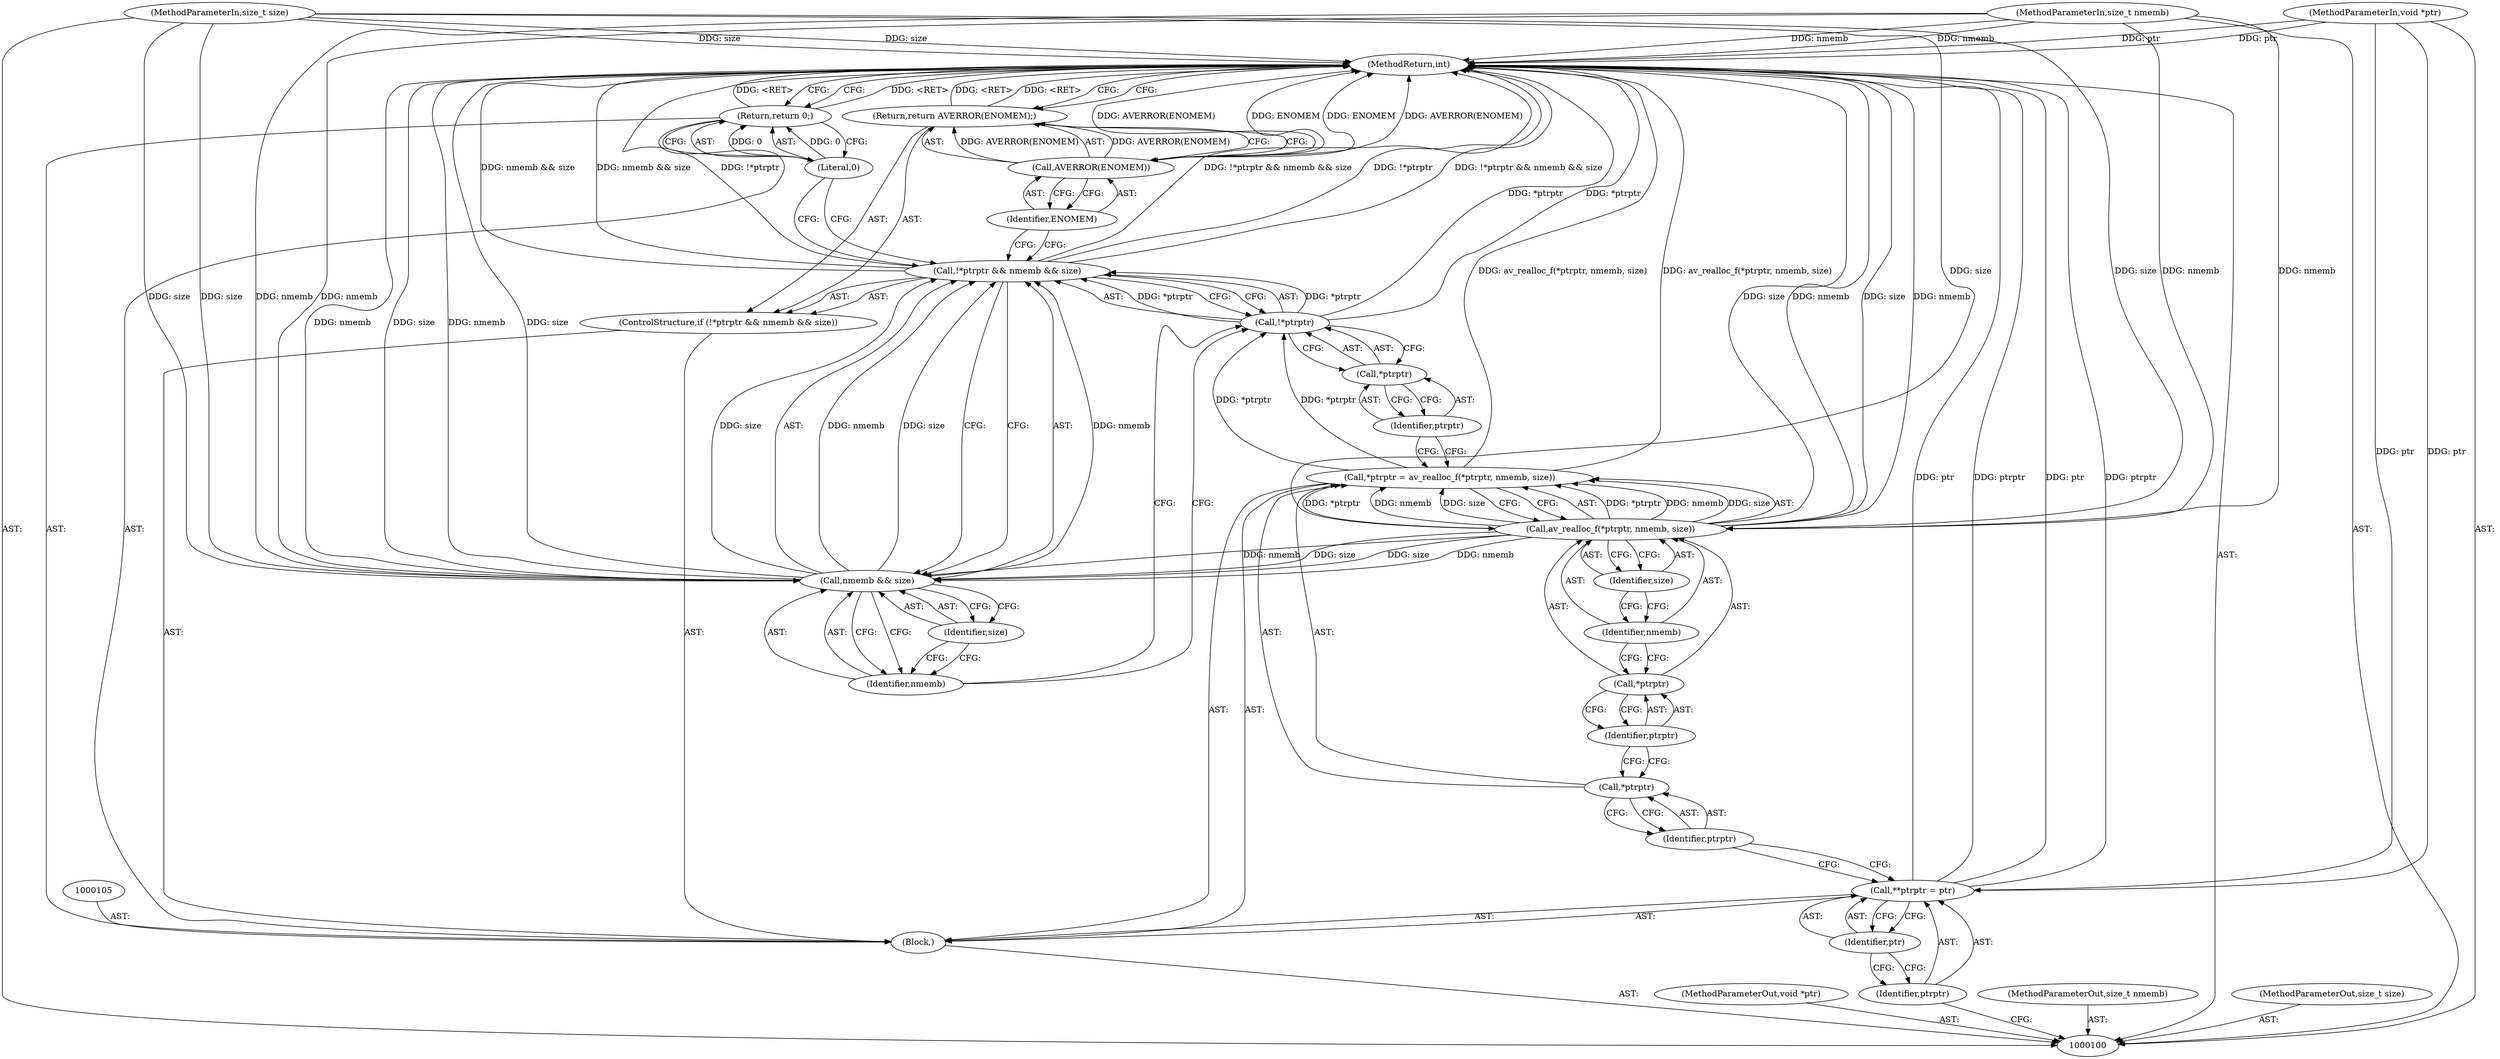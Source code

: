 digraph "0_FFmpeg_c94f9e854228e0ea00e1de8769d8d3f7cab84a55" {
"1000130" [label="(MethodReturn,int)"];
"1000101" [label="(MethodParameterIn,void *ptr)"];
"1000166" [label="(MethodParameterOut,void *ptr)"];
"1000102" [label="(MethodParameterIn,size_t nmemb)"];
"1000167" [label="(MethodParameterOut,size_t nmemb)"];
"1000103" [label="(MethodParameterIn,size_t size)"];
"1000168" [label="(MethodParameterOut,size_t size)"];
"1000104" [label="(Block,)"];
"1000106" [label="(Call,**ptrptr = ptr)"];
"1000107" [label="(Identifier,ptrptr)"];
"1000108" [label="(Identifier,ptr)"];
"1000112" [label="(Call,av_realloc_f(*ptrptr, nmemb, size))"];
"1000113" [label="(Call,*ptrptr)"];
"1000114" [label="(Identifier,ptrptr)"];
"1000115" [label="(Identifier,nmemb)"];
"1000116" [label="(Identifier,size)"];
"1000109" [label="(Call,*ptrptr = av_realloc_f(*ptrptr, nmemb, size))"];
"1000110" [label="(Call,*ptrptr)"];
"1000111" [label="(Identifier,ptrptr)"];
"1000121" [label="(Identifier,ptrptr)"];
"1000122" [label="(Call,nmemb && size)"];
"1000123" [label="(Identifier,nmemb)"];
"1000124" [label="(Identifier,size)"];
"1000117" [label="(ControlStructure,if (!*ptrptr && nmemb && size))"];
"1000118" [label="(Call,!*ptrptr && nmemb && size)"];
"1000119" [label="(Call,!*ptrptr)"];
"1000120" [label="(Call,*ptrptr)"];
"1000126" [label="(Call,AVERROR(ENOMEM))"];
"1000127" [label="(Identifier,ENOMEM)"];
"1000125" [label="(Return,return AVERROR(ENOMEM);)"];
"1000129" [label="(Literal,0)"];
"1000128" [label="(Return,return 0;)"];
"1000130" -> "1000100"  [label="AST: "];
"1000130" -> "1000125"  [label="CFG: "];
"1000130" -> "1000128"  [label="CFG: "];
"1000125" -> "1000130"  [label="DDG: <RET>"];
"1000126" -> "1000130"  [label="DDG: AVERROR(ENOMEM)"];
"1000126" -> "1000130"  [label="DDG: ENOMEM"];
"1000106" -> "1000130"  [label="DDG: ptr"];
"1000106" -> "1000130"  [label="DDG: ptrptr"];
"1000122" -> "1000130"  [label="DDG: nmemb"];
"1000122" -> "1000130"  [label="DDG: size"];
"1000103" -> "1000130"  [label="DDG: size"];
"1000112" -> "1000130"  [label="DDG: nmemb"];
"1000112" -> "1000130"  [label="DDG: size"];
"1000118" -> "1000130"  [label="DDG: !*ptrptr && nmemb && size"];
"1000118" -> "1000130"  [label="DDG: nmemb && size"];
"1000118" -> "1000130"  [label="DDG: !*ptrptr"];
"1000102" -> "1000130"  [label="DDG: nmemb"];
"1000109" -> "1000130"  [label="DDG: av_realloc_f(*ptrptr, nmemb, size)"];
"1000101" -> "1000130"  [label="DDG: ptr"];
"1000119" -> "1000130"  [label="DDG: *ptrptr"];
"1000128" -> "1000130"  [label="DDG: <RET>"];
"1000101" -> "1000100"  [label="AST: "];
"1000101" -> "1000130"  [label="DDG: ptr"];
"1000101" -> "1000106"  [label="DDG: ptr"];
"1000166" -> "1000100"  [label="AST: "];
"1000102" -> "1000100"  [label="AST: "];
"1000102" -> "1000130"  [label="DDG: nmemb"];
"1000102" -> "1000112"  [label="DDG: nmemb"];
"1000102" -> "1000122"  [label="DDG: nmemb"];
"1000167" -> "1000100"  [label="AST: "];
"1000103" -> "1000100"  [label="AST: "];
"1000103" -> "1000130"  [label="DDG: size"];
"1000103" -> "1000112"  [label="DDG: size"];
"1000103" -> "1000122"  [label="DDG: size"];
"1000168" -> "1000100"  [label="AST: "];
"1000104" -> "1000100"  [label="AST: "];
"1000105" -> "1000104"  [label="AST: "];
"1000106" -> "1000104"  [label="AST: "];
"1000109" -> "1000104"  [label="AST: "];
"1000117" -> "1000104"  [label="AST: "];
"1000128" -> "1000104"  [label="AST: "];
"1000106" -> "1000104"  [label="AST: "];
"1000106" -> "1000108"  [label="CFG: "];
"1000107" -> "1000106"  [label="AST: "];
"1000108" -> "1000106"  [label="AST: "];
"1000111" -> "1000106"  [label="CFG: "];
"1000106" -> "1000130"  [label="DDG: ptr"];
"1000106" -> "1000130"  [label="DDG: ptrptr"];
"1000101" -> "1000106"  [label="DDG: ptr"];
"1000107" -> "1000106"  [label="AST: "];
"1000107" -> "1000100"  [label="CFG: "];
"1000108" -> "1000107"  [label="CFG: "];
"1000108" -> "1000106"  [label="AST: "];
"1000108" -> "1000107"  [label="CFG: "];
"1000106" -> "1000108"  [label="CFG: "];
"1000112" -> "1000109"  [label="AST: "];
"1000112" -> "1000116"  [label="CFG: "];
"1000113" -> "1000112"  [label="AST: "];
"1000115" -> "1000112"  [label="AST: "];
"1000116" -> "1000112"  [label="AST: "];
"1000109" -> "1000112"  [label="CFG: "];
"1000112" -> "1000130"  [label="DDG: nmemb"];
"1000112" -> "1000130"  [label="DDG: size"];
"1000112" -> "1000109"  [label="DDG: *ptrptr"];
"1000112" -> "1000109"  [label="DDG: nmemb"];
"1000112" -> "1000109"  [label="DDG: size"];
"1000102" -> "1000112"  [label="DDG: nmemb"];
"1000103" -> "1000112"  [label="DDG: size"];
"1000112" -> "1000122"  [label="DDG: nmemb"];
"1000112" -> "1000122"  [label="DDG: size"];
"1000113" -> "1000112"  [label="AST: "];
"1000113" -> "1000114"  [label="CFG: "];
"1000114" -> "1000113"  [label="AST: "];
"1000115" -> "1000113"  [label="CFG: "];
"1000114" -> "1000113"  [label="AST: "];
"1000114" -> "1000110"  [label="CFG: "];
"1000113" -> "1000114"  [label="CFG: "];
"1000115" -> "1000112"  [label="AST: "];
"1000115" -> "1000113"  [label="CFG: "];
"1000116" -> "1000115"  [label="CFG: "];
"1000116" -> "1000112"  [label="AST: "];
"1000116" -> "1000115"  [label="CFG: "];
"1000112" -> "1000116"  [label="CFG: "];
"1000109" -> "1000104"  [label="AST: "];
"1000109" -> "1000112"  [label="CFG: "];
"1000110" -> "1000109"  [label="AST: "];
"1000112" -> "1000109"  [label="AST: "];
"1000121" -> "1000109"  [label="CFG: "];
"1000109" -> "1000130"  [label="DDG: av_realloc_f(*ptrptr, nmemb, size)"];
"1000112" -> "1000109"  [label="DDG: *ptrptr"];
"1000112" -> "1000109"  [label="DDG: nmemb"];
"1000112" -> "1000109"  [label="DDG: size"];
"1000109" -> "1000119"  [label="DDG: *ptrptr"];
"1000110" -> "1000109"  [label="AST: "];
"1000110" -> "1000111"  [label="CFG: "];
"1000111" -> "1000110"  [label="AST: "];
"1000114" -> "1000110"  [label="CFG: "];
"1000111" -> "1000110"  [label="AST: "];
"1000111" -> "1000106"  [label="CFG: "];
"1000110" -> "1000111"  [label="CFG: "];
"1000121" -> "1000120"  [label="AST: "];
"1000121" -> "1000109"  [label="CFG: "];
"1000120" -> "1000121"  [label="CFG: "];
"1000122" -> "1000118"  [label="AST: "];
"1000122" -> "1000123"  [label="CFG: "];
"1000122" -> "1000124"  [label="CFG: "];
"1000123" -> "1000122"  [label="AST: "];
"1000124" -> "1000122"  [label="AST: "];
"1000118" -> "1000122"  [label="CFG: "];
"1000122" -> "1000130"  [label="DDG: nmemb"];
"1000122" -> "1000130"  [label="DDG: size"];
"1000122" -> "1000118"  [label="DDG: nmemb"];
"1000122" -> "1000118"  [label="DDG: size"];
"1000112" -> "1000122"  [label="DDG: nmemb"];
"1000112" -> "1000122"  [label="DDG: size"];
"1000102" -> "1000122"  [label="DDG: nmemb"];
"1000103" -> "1000122"  [label="DDG: size"];
"1000123" -> "1000122"  [label="AST: "];
"1000123" -> "1000119"  [label="CFG: "];
"1000124" -> "1000123"  [label="CFG: "];
"1000122" -> "1000123"  [label="CFG: "];
"1000124" -> "1000122"  [label="AST: "];
"1000124" -> "1000123"  [label="CFG: "];
"1000122" -> "1000124"  [label="CFG: "];
"1000117" -> "1000104"  [label="AST: "];
"1000118" -> "1000117"  [label="AST: "];
"1000125" -> "1000117"  [label="AST: "];
"1000118" -> "1000117"  [label="AST: "];
"1000118" -> "1000119"  [label="CFG: "];
"1000118" -> "1000122"  [label="CFG: "];
"1000119" -> "1000118"  [label="AST: "];
"1000122" -> "1000118"  [label="AST: "];
"1000127" -> "1000118"  [label="CFG: "];
"1000129" -> "1000118"  [label="CFG: "];
"1000118" -> "1000130"  [label="DDG: !*ptrptr && nmemb && size"];
"1000118" -> "1000130"  [label="DDG: nmemb && size"];
"1000118" -> "1000130"  [label="DDG: !*ptrptr"];
"1000119" -> "1000118"  [label="DDG: *ptrptr"];
"1000122" -> "1000118"  [label="DDG: nmemb"];
"1000122" -> "1000118"  [label="DDG: size"];
"1000119" -> "1000118"  [label="AST: "];
"1000119" -> "1000120"  [label="CFG: "];
"1000120" -> "1000119"  [label="AST: "];
"1000123" -> "1000119"  [label="CFG: "];
"1000118" -> "1000119"  [label="CFG: "];
"1000119" -> "1000130"  [label="DDG: *ptrptr"];
"1000119" -> "1000118"  [label="DDG: *ptrptr"];
"1000109" -> "1000119"  [label="DDG: *ptrptr"];
"1000120" -> "1000119"  [label="AST: "];
"1000120" -> "1000121"  [label="CFG: "];
"1000121" -> "1000120"  [label="AST: "];
"1000119" -> "1000120"  [label="CFG: "];
"1000126" -> "1000125"  [label="AST: "];
"1000126" -> "1000127"  [label="CFG: "];
"1000127" -> "1000126"  [label="AST: "];
"1000125" -> "1000126"  [label="CFG: "];
"1000126" -> "1000130"  [label="DDG: AVERROR(ENOMEM)"];
"1000126" -> "1000130"  [label="DDG: ENOMEM"];
"1000126" -> "1000125"  [label="DDG: AVERROR(ENOMEM)"];
"1000127" -> "1000126"  [label="AST: "];
"1000127" -> "1000118"  [label="CFG: "];
"1000126" -> "1000127"  [label="CFG: "];
"1000125" -> "1000117"  [label="AST: "];
"1000125" -> "1000126"  [label="CFG: "];
"1000126" -> "1000125"  [label="AST: "];
"1000130" -> "1000125"  [label="CFG: "];
"1000125" -> "1000130"  [label="DDG: <RET>"];
"1000126" -> "1000125"  [label="DDG: AVERROR(ENOMEM)"];
"1000129" -> "1000128"  [label="AST: "];
"1000129" -> "1000118"  [label="CFG: "];
"1000128" -> "1000129"  [label="CFG: "];
"1000129" -> "1000128"  [label="DDG: 0"];
"1000128" -> "1000104"  [label="AST: "];
"1000128" -> "1000129"  [label="CFG: "];
"1000129" -> "1000128"  [label="AST: "];
"1000130" -> "1000128"  [label="CFG: "];
"1000128" -> "1000130"  [label="DDG: <RET>"];
"1000129" -> "1000128"  [label="DDG: 0"];
}
